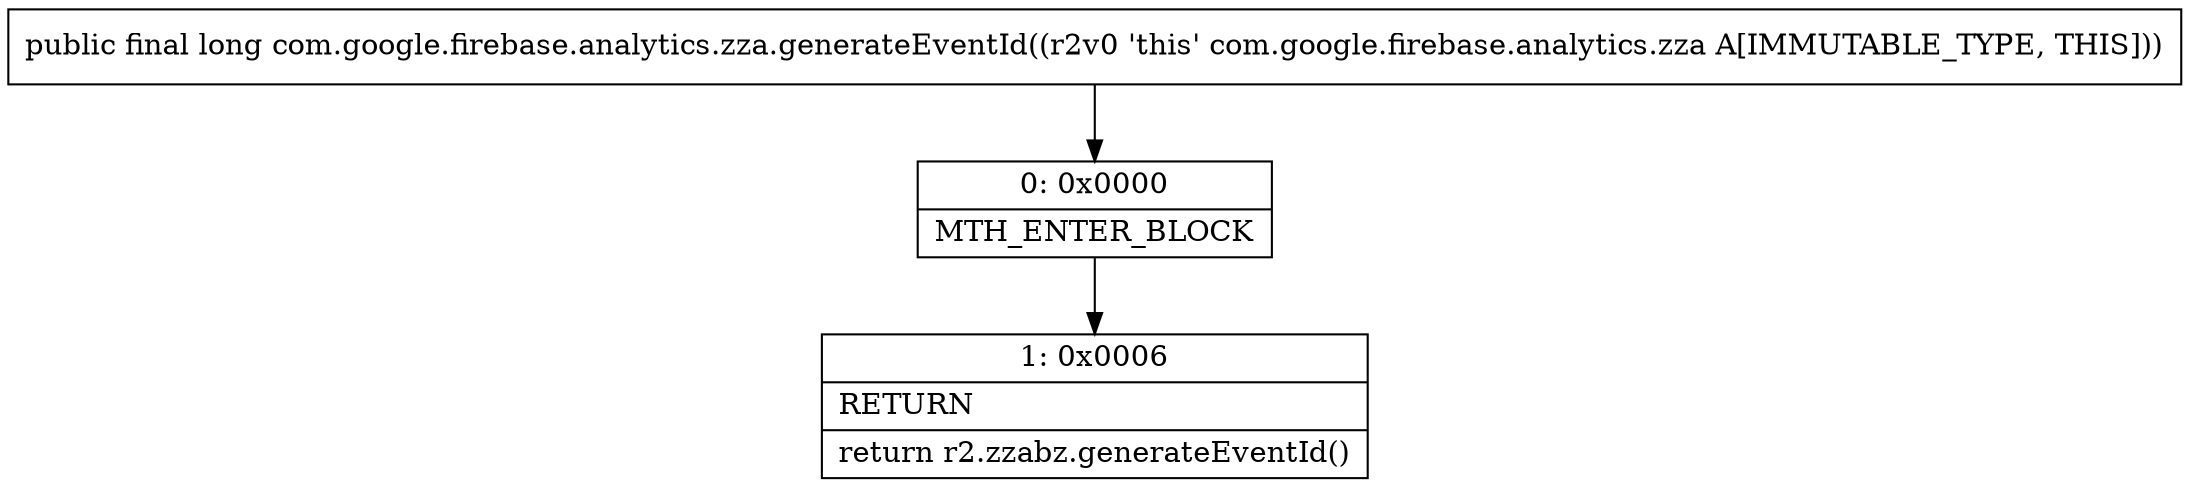 digraph "CFG forcom.google.firebase.analytics.zza.generateEventId()J" {
Node_0 [shape=record,label="{0\:\ 0x0000|MTH_ENTER_BLOCK\l}"];
Node_1 [shape=record,label="{1\:\ 0x0006|RETURN\l|return r2.zzabz.generateEventId()\l}"];
MethodNode[shape=record,label="{public final long com.google.firebase.analytics.zza.generateEventId((r2v0 'this' com.google.firebase.analytics.zza A[IMMUTABLE_TYPE, THIS])) }"];
MethodNode -> Node_0;
Node_0 -> Node_1;
}

